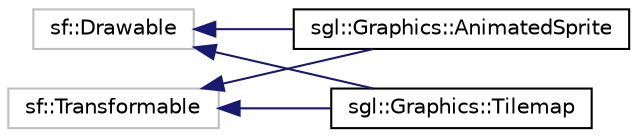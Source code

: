digraph "Graphical Class Hierarchy"
{
 // INTERACTIVE_SVG=YES
 // LATEX_PDF_SIZE
  edge [fontname="Helvetica",fontsize="10",labelfontname="Helvetica",labelfontsize="10"];
  node [fontname="Helvetica",fontsize="10",shape=record];
  rankdir="LR";
  Node5 [label="sf::Drawable",height=0.2,width=0.4,color="grey75", fillcolor="white", style="filled",tooltip=" "];
  Node5 -> Node0 [dir="back",color="midnightblue",fontsize="10",style="solid",fontname="Helvetica"];
  Node0 [label="sgl::Graphics::AnimatedSprite",height=0.2,width=0.4,color="black", fillcolor="white", style="filled",URL="$d4/db6/classsgl_1_1Graphics_1_1AnimatedSprite.html",tooltip="Animated sprite based on the animation class."];
  Node5 -> Node7 [dir="back",color="midnightblue",fontsize="10",style="solid",fontname="Helvetica"];
  Node7 [label="sgl::Graphics::Tilemap",height=0.2,width=0.4,color="black", fillcolor="white", style="filled",URL="$dc/d99/classsgl_1_1Graphics_1_1Tilemap.html",tooltip="A tilemap wrapper."];
  Node29 [label="sf::Transformable",height=0.2,width=0.4,color="grey75", fillcolor="white", style="filled",tooltip=" "];
  Node29 -> Node0 [dir="back",color="midnightblue",fontsize="10",style="solid",fontname="Helvetica"];
  Node29 -> Node7 [dir="back",color="midnightblue",fontsize="10",style="solid",fontname="Helvetica"];
}
